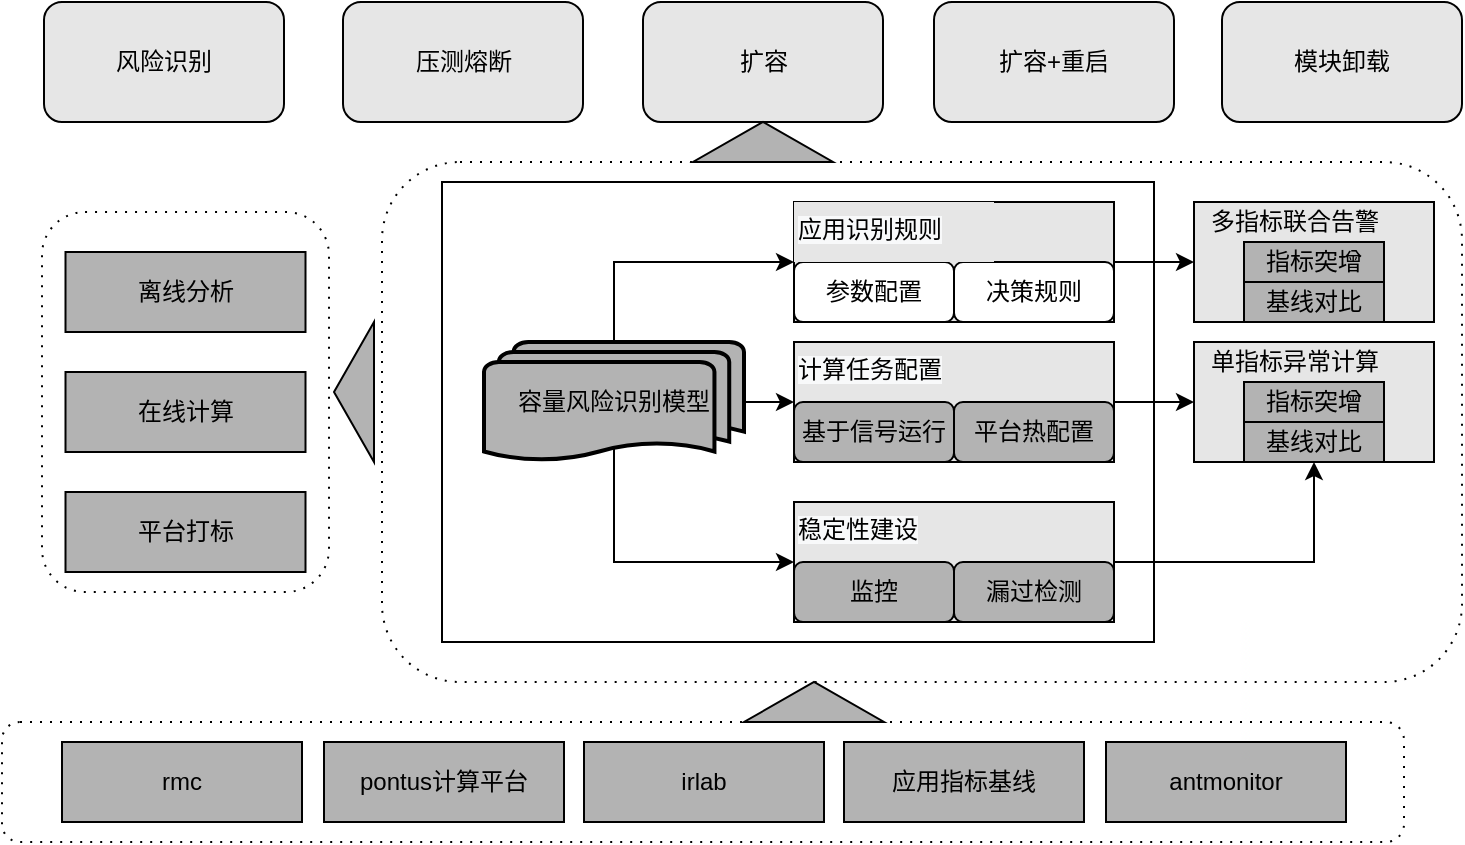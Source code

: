 <mxfile version="14.1.8" type="github">
  <diagram id="owqiKtjegZCFVWd7rJzW" name="Page-1">
    <mxGraphModel dx="1426" dy="738" grid="1" gridSize="10" guides="1" tooltips="1" connect="1" arrows="1" fold="1" page="1" pageScale="1" pageWidth="827" pageHeight="1169" math="0" shadow="0">
      <root>
        <mxCell id="0" />
        <mxCell id="1" parent="0" />
        <mxCell id="Mhult8i7kt20SpEzvvNn-29" value="" style="shape=ext;rounded=1;html=1;whiteSpace=wrap;dashed=1;dashPattern=1 4;" parent="1" vertex="1">
          <mxGeometry x="69" y="255" width="143.5" height="190" as="geometry" />
        </mxCell>
        <mxCell id="Mhult8i7kt20SpEzvvNn-27" value="" style="shape=ext;rounded=1;html=1;whiteSpace=wrap;dashed=1;dashPattern=1 4;" parent="1" vertex="1">
          <mxGeometry x="239" y="230" width="540" height="260" as="geometry" />
        </mxCell>
        <mxCell id="Mhult8i7kt20SpEzvvNn-26" value="" style="shape=ext;rounded=1;html=1;whiteSpace=wrap;dashed=1;dashPattern=1 4;" parent="1" vertex="1">
          <mxGeometry x="49" y="510" width="701" height="60" as="geometry" />
        </mxCell>
        <mxCell id="Mhult8i7kt20SpEzvvNn-1" value="" style="rounded=0;whiteSpace=wrap;html=1;" parent="1" vertex="1">
          <mxGeometry x="269" y="240" width="356" height="230" as="geometry" />
        </mxCell>
        <mxCell id="Mhult8i7kt20SpEzvvNn-3" value="" style="edgeStyle=orthogonalEdgeStyle;rounded=0;orthogonalLoop=1;jettySize=auto;html=1;exitX=1;exitY=0.5;exitDx=0;exitDy=0;fillColor=#E6E6E6;" parent="1" source="Mhult8i7kt20SpEzvvNn-12" target="Mhult8i7kt20SpEzvvNn-2" edge="1">
          <mxGeometry relative="1" as="geometry" />
        </mxCell>
        <mxCell id="Mhult8i7kt20SpEzvvNn-2" value="" style="rounded=0;whiteSpace=wrap;html=1;fillColor=#E6E6E6;" parent="1" vertex="1">
          <mxGeometry x="645" y="320" width="120" height="60" as="geometry" />
        </mxCell>
        <mxCell id="Mhult8i7kt20SpEzvvNn-10" value="在线计算" style="rounded=0;whiteSpace=wrap;html=1;fillColor=#B3B3B3;" parent="1" vertex="1">
          <mxGeometry x="80.75" y="335" width="120" height="40" as="geometry" />
        </mxCell>
        <mxCell id="Mhult8i7kt20SpEzvvNn-12" value="" style="rounded=0;whiteSpace=wrap;html=1;fillColor=#E6E6E6;" parent="1" vertex="1">
          <mxGeometry x="445" y="320" width="160" height="60" as="geometry" />
        </mxCell>
        <mxCell id="Mhult8i7kt20SpEzvvNn-13" value="" style="rounded=0;whiteSpace=wrap;html=1;fillColor=#E6E6E6;" parent="1" vertex="1">
          <mxGeometry x="445" y="400" width="160" height="60" as="geometry" />
        </mxCell>
        <mxCell id="Mhult8i7kt20SpEzvvNn-16" value="pontus计算平台" style="rounded=0;whiteSpace=wrap;html=1;fillColor=#B3B3B3;" parent="1" vertex="1">
          <mxGeometry x="210" y="520" width="120" height="40" as="geometry" />
        </mxCell>
        <mxCell id="Mhult8i7kt20SpEzvvNn-17" value="antmonitor" style="rounded=0;whiteSpace=wrap;html=1;fillColor=#B3B3B3;" parent="1" vertex="1">
          <mxGeometry x="601" y="520" width="120" height="40" as="geometry" />
        </mxCell>
        <mxCell id="Mhult8i7kt20SpEzvvNn-19" value="irlab" style="rounded=0;whiteSpace=wrap;html=1;fillColor=#B3B3B3;" parent="1" vertex="1">
          <mxGeometry x="340" y="520" width="120" height="40" as="geometry" />
        </mxCell>
        <mxCell id="Mhult8i7kt20SpEzvvNn-30" value="" style="html=1;shadow=0;dashed=0;align=center;verticalAlign=middle;shape=mxgraph.arrows2.arrow;dy=0.6;dx=40;direction=north;notch=0;fillColor=#B3B3B3;" parent="1" vertex="1">
          <mxGeometry x="420" y="490" width="70" height="20" as="geometry" />
        </mxCell>
        <mxCell id="Mhult8i7kt20SpEzvvNn-31" value="" style="html=1;shadow=0;dashed=0;align=center;verticalAlign=middle;shape=mxgraph.arrows2.arrow;dy=0.6;dx=40;direction=north;notch=0;fillColor=#B3B3B3;rotation=-90;" parent="1" vertex="1">
          <mxGeometry x="190" y="335" width="70" height="20" as="geometry" />
        </mxCell>
        <mxCell id="IhhSQsG7TcZcSRsEs26X-16" style="edgeStyle=orthogonalEdgeStyle;rounded=0;orthogonalLoop=1;jettySize=auto;html=1;exitX=1;exitY=0.5;exitDx=0;exitDy=0;exitPerimeter=0;entryX=0;entryY=1;entryDx=0;entryDy=0;" parent="1" source="Mhult8i7kt20SpEzvvNn-32" target="Mhult8i7kt20SpEzvvNn-59" edge="1">
          <mxGeometry relative="1" as="geometry" />
        </mxCell>
        <mxCell id="IhhSQsG7TcZcSRsEs26X-17" style="edgeStyle=orthogonalEdgeStyle;rounded=0;orthogonalLoop=1;jettySize=auto;html=1;exitX=0.5;exitY=0;exitDx=0;exitDy=0;exitPerimeter=0;entryX=0;entryY=0;entryDx=0;entryDy=0;" parent="1" source="Mhult8i7kt20SpEzvvNn-32" target="IhhSQsG7TcZcSRsEs26X-6" edge="1">
          <mxGeometry relative="1" as="geometry">
            <Array as="points">
              <mxPoint x="355" y="280" />
            </Array>
          </mxGeometry>
        </mxCell>
        <mxCell id="IhhSQsG7TcZcSRsEs26X-18" style="edgeStyle=orthogonalEdgeStyle;rounded=0;orthogonalLoop=1;jettySize=auto;html=1;exitX=0.5;exitY=0.88;exitDx=0;exitDy=0;exitPerimeter=0;entryX=0;entryY=1;entryDx=0;entryDy=0;" parent="1" source="Mhult8i7kt20SpEzvvNn-32" target="Mhult8i7kt20SpEzvvNn-60" edge="1">
          <mxGeometry relative="1" as="geometry">
            <Array as="points">
              <mxPoint x="355" y="430" />
            </Array>
          </mxGeometry>
        </mxCell>
        <mxCell id="Mhult8i7kt20SpEzvvNn-32" value="容量风险识别模型" style="strokeWidth=2;html=1;shape=mxgraph.flowchart.multi-document;whiteSpace=wrap;fillColor=#B3B3B3;" parent="1" vertex="1">
          <mxGeometry x="290" y="320" width="130" height="60" as="geometry" />
        </mxCell>
        <mxCell id="Mhult8i7kt20SpEzvvNn-43" value="&lt;span&gt;单指标异常计算&lt;/span&gt;" style="text;html=1;align=center;verticalAlign=middle;resizable=0;points=[];autosize=1;" parent="1" vertex="1">
          <mxGeometry x="645" y="320" width="100" height="20" as="geometry" />
        </mxCell>
        <mxCell id="Mhult8i7kt20SpEzvvNn-47" value="指标突增" style="rounded=0;whiteSpace=wrap;html=1;fillColor=#B3B3B3;" parent="1" vertex="1">
          <mxGeometry x="670" y="340" width="70" height="20" as="geometry" />
        </mxCell>
        <mxCell id="Mhult8i7kt20SpEzvvNn-48" value="基线对比" style="rounded=0;whiteSpace=wrap;html=1;fillColor=#B3B3B3;" parent="1" vertex="1">
          <mxGeometry x="670" y="360" width="70" height="20" as="geometry" />
        </mxCell>
        <mxCell id="Mhult8i7kt20SpEzvvNn-55" value="监控" style="rounded=1;whiteSpace=wrap;html=1;fillColor=#B3B3B3;" parent="1" vertex="1">
          <mxGeometry x="445" y="430" width="80" height="30" as="geometry" />
        </mxCell>
        <mxCell id="Mhult8i7kt20SpEzvvNn-56" value="基于信号运行" style="rounded=1;whiteSpace=wrap;html=1;fillColor=#B3B3B3;" parent="1" vertex="1">
          <mxGeometry x="445" y="350" width="80" height="30" as="geometry" />
        </mxCell>
        <mxCell id="Mhult8i7kt20SpEzvvNn-57" value="平台热配置" style="rounded=1;whiteSpace=wrap;html=1;fillColor=#B3B3B3;" parent="1" vertex="1">
          <mxGeometry x="525" y="350" width="80" height="30" as="geometry" />
        </mxCell>
        <mxCell id="6B4go42rpQyXL9bDEBlj-2" style="edgeStyle=orthogonalEdgeStyle;rounded=0;orthogonalLoop=1;jettySize=auto;html=1;exitX=1;exitY=0;exitDx=0;exitDy=0;entryX=0.5;entryY=1;entryDx=0;entryDy=0;" edge="1" parent="1" source="Mhult8i7kt20SpEzvvNn-58" target="Mhult8i7kt20SpEzvvNn-48">
          <mxGeometry relative="1" as="geometry">
            <Array as="points">
              <mxPoint x="705" y="430" />
            </Array>
          </mxGeometry>
        </mxCell>
        <mxCell id="Mhult8i7kt20SpEzvvNn-58" value="漏过检测" style="rounded=1;whiteSpace=wrap;html=1;fillColor=#B3B3B3;" parent="1" vertex="1">
          <mxGeometry x="525" y="430" width="80" height="30" as="geometry" />
        </mxCell>
        <mxCell id="Mhult8i7kt20SpEzvvNn-59" value="&lt;meta charset=&quot;utf-8&quot;&gt;&lt;span style=&quot;color: rgb(0, 0, 0); font-family: helvetica; font-size: 12px; font-style: normal; font-weight: 400; letter-spacing: normal; text-align: center; text-indent: 0px; text-transform: none; word-spacing: 0px; background-color: rgb(248, 249, 250); display: inline; float: none;&quot;&gt;计算任务配置&lt;/span&gt;" style="text;whiteSpace=wrap;html=1;" parent="1" vertex="1">
          <mxGeometry x="445" y="320" width="100" height="30" as="geometry" />
        </mxCell>
        <mxCell id="Mhult8i7kt20SpEzvvNn-60" value="&lt;span style=&quot;color: rgb(0 , 0 , 0) ; font-family: &amp;#34;helvetica&amp;#34; ; font-size: 12px ; font-style: normal ; font-weight: 400 ; letter-spacing: normal ; text-align: center ; text-indent: 0px ; text-transform: none ; word-spacing: 0px ; background-color: rgb(248 , 249 , 250) ; display: inline ; float: none&quot;&gt;稳定性建设&lt;/span&gt;" style="text;whiteSpace=wrap;html=1;" parent="1" vertex="1">
          <mxGeometry x="445" y="400" width="100" height="30" as="geometry" />
        </mxCell>
        <mxCell id="Mhult8i7kt20SpEzvvNn-61" value="平台打标" style="rounded=0;whiteSpace=wrap;html=1;fillColor=#B3B3B3;" parent="1" vertex="1">
          <mxGeometry x="80.75" y="395" width="120" height="40" as="geometry" />
        </mxCell>
        <mxCell id="Mhult8i7kt20SpEzvvNn-63" value="离线分析" style="rounded=0;whiteSpace=wrap;html=1;fillColor=#B3B3B3;" parent="1" vertex="1">
          <mxGeometry x="80.75" y="275" width="120" height="40" as="geometry" />
        </mxCell>
        <mxCell id="Mhult8i7kt20SpEzvvNn-64" value="应用指标基线" style="rounded=0;whiteSpace=wrap;html=1;fillColor=#B3B3B3;" parent="1" vertex="1">
          <mxGeometry x="470" y="520" width="120" height="40" as="geometry" />
        </mxCell>
        <mxCell id="IhhSQsG7TcZcSRsEs26X-1" value="&lt;span&gt;风险识别&lt;/span&gt;" style="rounded=1;whiteSpace=wrap;html=1;fillColor=#E6E6E6;" parent="1" vertex="1">
          <mxGeometry x="70" y="150" width="120" height="60" as="geometry" />
        </mxCell>
        <mxCell id="IhhSQsG7TcZcSRsEs26X-2" value="压测熔断" style="rounded=1;whiteSpace=wrap;html=1;fillColor=#E6E6E6;" parent="1" vertex="1">
          <mxGeometry x="219.5" y="150" width="120" height="60" as="geometry" />
        </mxCell>
        <mxCell id="IhhSQsG7TcZcSRsEs26X-3" value="扩容" style="rounded=1;whiteSpace=wrap;html=1;fillColor=#E6E6E6;" parent="1" vertex="1">
          <mxGeometry x="369.5" y="150" width="120" height="60" as="geometry" />
        </mxCell>
        <mxCell id="IhhSQsG7TcZcSRsEs26X-5" value="" style="rounded=0;whiteSpace=wrap;html=1;fillColor=#E6E6E6;" parent="1" vertex="1">
          <mxGeometry x="445" y="250" width="160" height="60" as="geometry" />
        </mxCell>
        <mxCell id="IhhSQsG7TcZcSRsEs26X-6" value="参数配置" style="rounded=1;whiteSpace=wrap;html=1;fillColor=#FFFFFF;" parent="1" vertex="1">
          <mxGeometry x="445" y="280" width="80" height="30" as="geometry" />
        </mxCell>
        <mxCell id="IhhSQsG7TcZcSRsEs26X-14" style="edgeStyle=orthogonalEdgeStyle;rounded=0;orthogonalLoop=1;jettySize=auto;html=1;exitX=1;exitY=0;exitDx=0;exitDy=0;entryX=0;entryY=0.5;entryDx=0;entryDy=0;" parent="1" source="IhhSQsG7TcZcSRsEs26X-7" target="IhhSQsG7TcZcSRsEs26X-10" edge="1">
          <mxGeometry relative="1" as="geometry">
            <Array as="points">
              <mxPoint x="615" y="280" />
              <mxPoint x="615" y="280" />
            </Array>
          </mxGeometry>
        </mxCell>
        <mxCell id="IhhSQsG7TcZcSRsEs26X-7" value="决策规则" style="rounded=1;whiteSpace=wrap;html=1;fillColor=#FFFFFF;" parent="1" vertex="1">
          <mxGeometry x="525" y="280" width="80" height="30" as="geometry" />
        </mxCell>
        <mxCell id="IhhSQsG7TcZcSRsEs26X-8" value="&lt;span style=&quot;color: rgb(0 , 0 , 0) ; font-family: &amp;#34;helvetica&amp;#34; ; font-size: 12px ; font-style: normal ; font-weight: 400 ; letter-spacing: normal ; text-align: center ; text-indent: 0px ; text-transform: none ; word-spacing: 0px ; background-color: rgb(248 , 249 , 250) ; display: inline ; float: none&quot;&gt;应用识别规则&lt;/span&gt;" style="text;whiteSpace=wrap;html=1;fillColor=#E6E6E6;" parent="1" vertex="1">
          <mxGeometry x="445" y="250" width="100" height="30" as="geometry" />
        </mxCell>
        <mxCell id="IhhSQsG7TcZcSRsEs26X-10" value="" style="rounded=0;whiteSpace=wrap;html=1;fillColor=#E6E6E6;" parent="1" vertex="1">
          <mxGeometry x="645" y="250" width="120" height="60" as="geometry" />
        </mxCell>
        <mxCell id="IhhSQsG7TcZcSRsEs26X-11" value="&lt;span&gt;多指标联合告警&lt;/span&gt;" style="text;html=1;align=center;verticalAlign=middle;resizable=0;points=[];autosize=1;" parent="1" vertex="1">
          <mxGeometry x="645" y="250" width="100" height="20" as="geometry" />
        </mxCell>
        <mxCell id="IhhSQsG7TcZcSRsEs26X-12" value="指标突增" style="rounded=0;whiteSpace=wrap;html=1;fillColor=#B3B3B3;" parent="1" vertex="1">
          <mxGeometry x="670" y="270" width="70" height="20" as="geometry" />
        </mxCell>
        <mxCell id="IhhSQsG7TcZcSRsEs26X-13" value="基线对比" style="rounded=0;whiteSpace=wrap;html=1;fillColor=#B3B3B3;" parent="1" vertex="1">
          <mxGeometry x="670" y="290" width="70" height="20" as="geometry" />
        </mxCell>
        <mxCell id="6B4go42rpQyXL9bDEBlj-1" value="rmc" style="rounded=0;whiteSpace=wrap;html=1;fillColor=#B3B3B3;" vertex="1" parent="1">
          <mxGeometry x="79" y="520" width="120" height="40" as="geometry" />
        </mxCell>
        <mxCell id="6B4go42rpQyXL9bDEBlj-3" value="" style="html=1;shadow=0;dashed=0;align=center;verticalAlign=middle;shape=mxgraph.arrows2.arrow;dy=0.6;dx=40;direction=north;notch=0;fillColor=#B3B3B3;" vertex="1" parent="1">
          <mxGeometry x="394.5" y="210" width="70" height="20" as="geometry" />
        </mxCell>
        <mxCell id="6B4go42rpQyXL9bDEBlj-4" value="扩容+重启" style="rounded=1;whiteSpace=wrap;html=1;fillColor=#E6E6E6;" vertex="1" parent="1">
          <mxGeometry x="515" y="150" width="120" height="60" as="geometry" />
        </mxCell>
        <mxCell id="6B4go42rpQyXL9bDEBlj-6" value="模块卸载" style="rounded=1;whiteSpace=wrap;html=1;fillColor=#E6E6E6;" vertex="1" parent="1">
          <mxGeometry x="659" y="150" width="120" height="60" as="geometry" />
        </mxCell>
      </root>
    </mxGraphModel>
  </diagram>
</mxfile>
